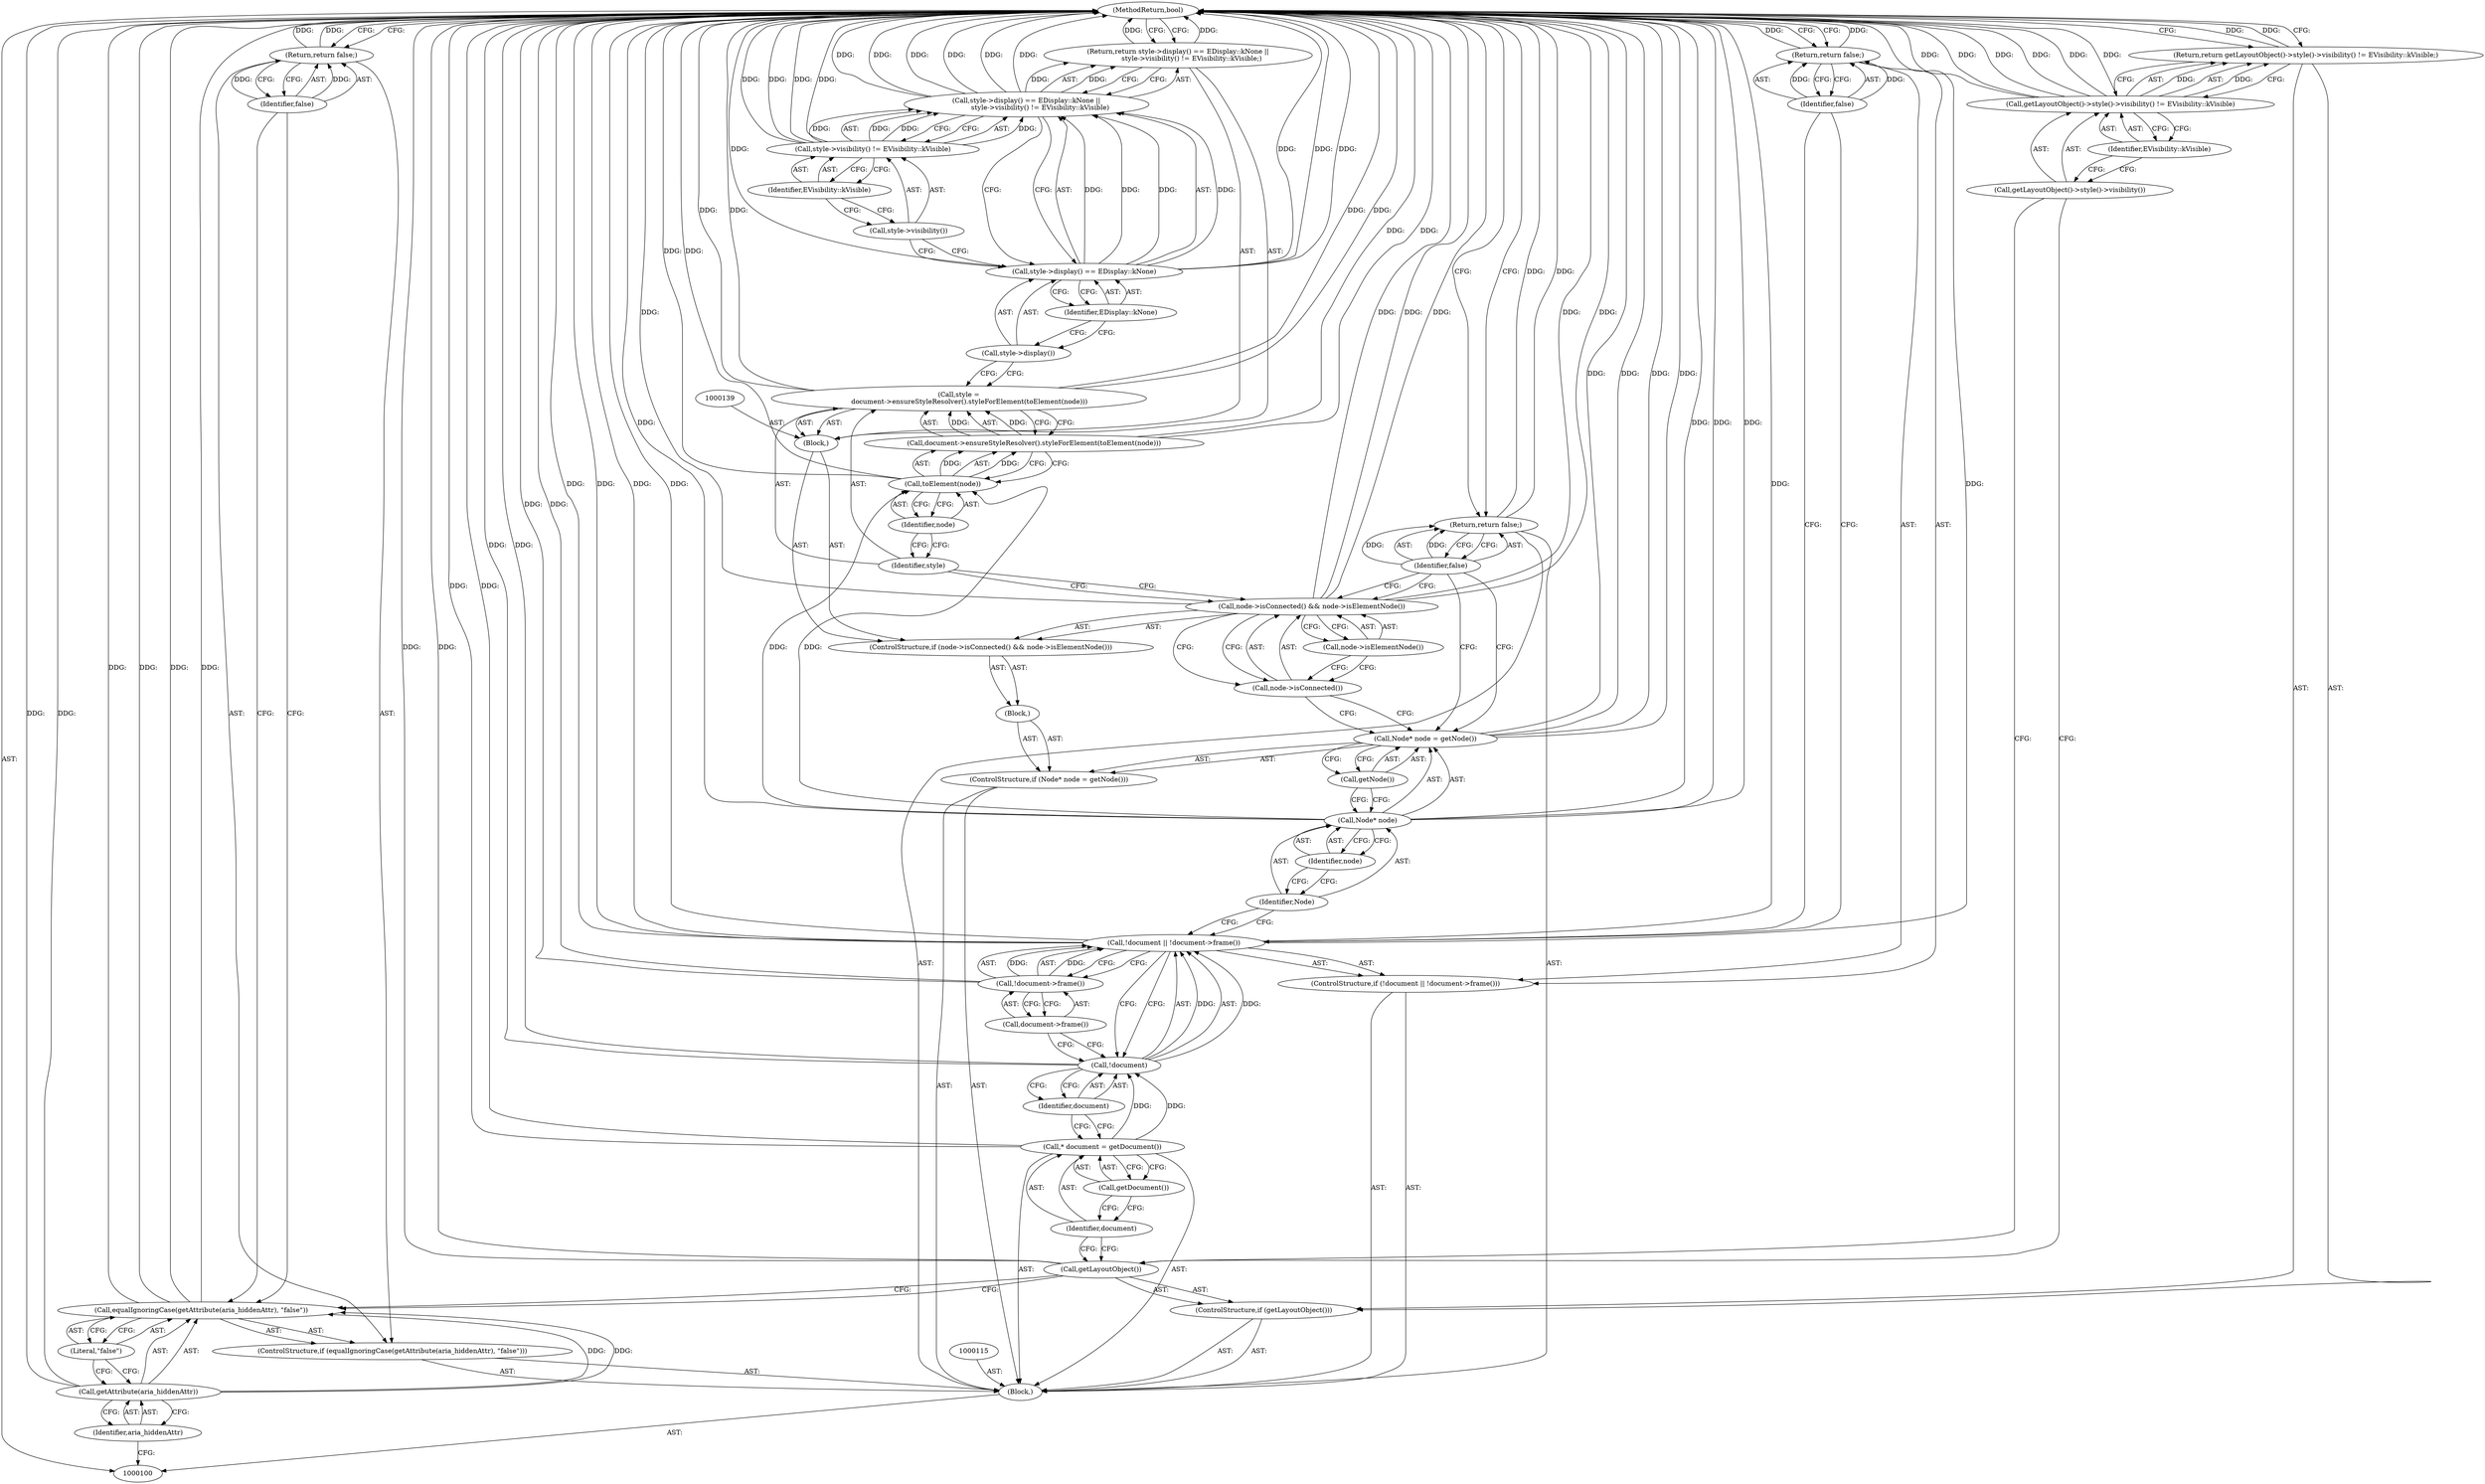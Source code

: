 digraph "1_Chrome_d27468a832d5316884bd02f459cbf493697fd7e1_24" {
"1000155" [label="(MethodReturn,bool)"];
"1000101" [label="(Block,)"];
"1000126" [label="(Identifier,false)"];
"1000125" [label="(Return,return false;)"];
"1000131" [label="(Identifier,node)"];
"1000132" [label="(Call,getNode())"];
"1000127" [label="(ControlStructure,if (Node* node = getNode()))"];
"1000133" [label="(Block,)"];
"1000128" [label="(Call,Node* node = getNode())"];
"1000129" [label="(Call,Node* node)"];
"1000130" [label="(Identifier,Node)"];
"1000137" [label="(Call,node->isElementNode())"];
"1000134" [label="(ControlStructure,if (node->isConnected() && node->isElementNode()))"];
"1000135" [label="(Call,node->isConnected() && node->isElementNode())"];
"1000136" [label="(Call,node->isConnected())"];
"1000140" [label="(Call,style =\n          document->ensureStyleResolver().styleForElement(toElement(node)))"];
"1000141" [label="(Identifier,style)"];
"1000138" [label="(Block,)"];
"1000142" [label="(Call,document->ensureStyleResolver().styleForElement(toElement(node)))"];
"1000143" [label="(Call,toElement(node))"];
"1000144" [label="(Identifier,node)"];
"1000146" [label="(Call,style->display() == EDisplay::kNone ||\n             style->visibility() != EVisibility::kVisible)"];
"1000147" [label="(Call,style->display() == EDisplay::kNone)"];
"1000148" [label="(Call,style->display())"];
"1000149" [label="(Identifier,EDisplay::kNone)"];
"1000145" [label="(Return,return style->display() == EDisplay::kNone ||\n             style->visibility() != EVisibility::kVisible;)"];
"1000150" [label="(Call,style->visibility() != EVisibility::kVisible)"];
"1000151" [label="(Call,style->visibility())"];
"1000152" [label="(Identifier,EVisibility::kVisible)"];
"1000153" [label="(Return,return false;)"];
"1000154" [label="(Identifier,false)"];
"1000102" [label="(ControlStructure,if (equalIgnoringCase(getAttribute(aria_hiddenAttr), \"false\")))"];
"1000104" [label="(Call,getAttribute(aria_hiddenAttr))"];
"1000105" [label="(Identifier,aria_hiddenAttr)"];
"1000106" [label="(Literal,\"false\")"];
"1000103" [label="(Call,equalIgnoringCase(getAttribute(aria_hiddenAttr), \"false\"))"];
"1000108" [label="(Identifier,false)"];
"1000107" [label="(Return,return false;)"];
"1000109" [label="(ControlStructure,if (getLayoutObject()))"];
"1000110" [label="(Call,getLayoutObject())"];
"1000112" [label="(Call,getLayoutObject()->style()->visibility() != EVisibility::kVisible)"];
"1000113" [label="(Call,getLayoutObject()->style()->visibility())"];
"1000111" [label="(Return,return getLayoutObject()->style()->visibility() != EVisibility::kVisible;)"];
"1000114" [label="(Identifier,EVisibility::kVisible)"];
"1000116" [label="(Call,* document = getDocument())"];
"1000117" [label="(Identifier,document)"];
"1000118" [label="(Call,getDocument())"];
"1000123" [label="(Call,!document->frame())"];
"1000119" [label="(ControlStructure,if (!document || !document->frame()))"];
"1000124" [label="(Call,document->frame())"];
"1000120" [label="(Call,!document || !document->frame())"];
"1000121" [label="(Call,!document)"];
"1000122" [label="(Identifier,document)"];
"1000155" -> "1000100"  [label="AST: "];
"1000155" -> "1000107"  [label="CFG: "];
"1000155" -> "1000111"  [label="CFG: "];
"1000155" -> "1000125"  [label="CFG: "];
"1000155" -> "1000145"  [label="CFG: "];
"1000155" -> "1000153"  [label="CFG: "];
"1000145" -> "1000155"  [label="DDG: "];
"1000153" -> "1000155"  [label="DDG: "];
"1000111" -> "1000155"  [label="DDG: "];
"1000125" -> "1000155"  [label="DDG: "];
"1000129" -> "1000155"  [label="DDG: "];
"1000129" -> "1000155"  [label="DDG: "];
"1000140" -> "1000155"  [label="DDG: "];
"1000140" -> "1000155"  [label="DDG: "];
"1000150" -> "1000155"  [label="DDG: "];
"1000150" -> "1000155"  [label="DDG: "];
"1000103" -> "1000155"  [label="DDG: "];
"1000103" -> "1000155"  [label="DDG: "];
"1000104" -> "1000155"  [label="DDG: "];
"1000112" -> "1000155"  [label="DDG: "];
"1000112" -> "1000155"  [label="DDG: "];
"1000112" -> "1000155"  [label="DDG: "];
"1000120" -> "1000155"  [label="DDG: "];
"1000120" -> "1000155"  [label="DDG: "];
"1000120" -> "1000155"  [label="DDG: "];
"1000116" -> "1000155"  [label="DDG: "];
"1000146" -> "1000155"  [label="DDG: "];
"1000146" -> "1000155"  [label="DDG: "];
"1000146" -> "1000155"  [label="DDG: "];
"1000135" -> "1000155"  [label="DDG: "];
"1000135" -> "1000155"  [label="DDG: "];
"1000135" -> "1000155"  [label="DDG: "];
"1000128" -> "1000155"  [label="DDG: "];
"1000128" -> "1000155"  [label="DDG: "];
"1000143" -> "1000155"  [label="DDG: "];
"1000147" -> "1000155"  [label="DDG: "];
"1000147" -> "1000155"  [label="DDG: "];
"1000110" -> "1000155"  [label="DDG: "];
"1000142" -> "1000155"  [label="DDG: "];
"1000121" -> "1000155"  [label="DDG: "];
"1000123" -> "1000155"  [label="DDG: "];
"1000107" -> "1000155"  [label="DDG: "];
"1000101" -> "1000100"  [label="AST: "];
"1000102" -> "1000101"  [label="AST: "];
"1000109" -> "1000101"  [label="AST: "];
"1000115" -> "1000101"  [label="AST: "];
"1000116" -> "1000101"  [label="AST: "];
"1000119" -> "1000101"  [label="AST: "];
"1000127" -> "1000101"  [label="AST: "];
"1000153" -> "1000101"  [label="AST: "];
"1000126" -> "1000125"  [label="AST: "];
"1000126" -> "1000120"  [label="CFG: "];
"1000125" -> "1000126"  [label="CFG: "];
"1000126" -> "1000125"  [label="DDG: "];
"1000125" -> "1000119"  [label="AST: "];
"1000125" -> "1000126"  [label="CFG: "];
"1000126" -> "1000125"  [label="AST: "];
"1000155" -> "1000125"  [label="CFG: "];
"1000125" -> "1000155"  [label="DDG: "];
"1000126" -> "1000125"  [label="DDG: "];
"1000131" -> "1000129"  [label="AST: "];
"1000131" -> "1000130"  [label="CFG: "];
"1000129" -> "1000131"  [label="CFG: "];
"1000132" -> "1000128"  [label="AST: "];
"1000132" -> "1000129"  [label="CFG: "];
"1000128" -> "1000132"  [label="CFG: "];
"1000127" -> "1000101"  [label="AST: "];
"1000128" -> "1000127"  [label="AST: "];
"1000133" -> "1000127"  [label="AST: "];
"1000133" -> "1000127"  [label="AST: "];
"1000134" -> "1000133"  [label="AST: "];
"1000128" -> "1000127"  [label="AST: "];
"1000128" -> "1000132"  [label="CFG: "];
"1000129" -> "1000128"  [label="AST: "];
"1000132" -> "1000128"  [label="AST: "];
"1000136" -> "1000128"  [label="CFG: "];
"1000154" -> "1000128"  [label="CFG: "];
"1000128" -> "1000155"  [label="DDG: "];
"1000128" -> "1000155"  [label="DDG: "];
"1000129" -> "1000128"  [label="AST: "];
"1000129" -> "1000131"  [label="CFG: "];
"1000130" -> "1000129"  [label="AST: "];
"1000131" -> "1000129"  [label="AST: "];
"1000132" -> "1000129"  [label="CFG: "];
"1000129" -> "1000155"  [label="DDG: "];
"1000129" -> "1000155"  [label="DDG: "];
"1000129" -> "1000143"  [label="DDG: "];
"1000130" -> "1000129"  [label="AST: "];
"1000130" -> "1000120"  [label="CFG: "];
"1000131" -> "1000130"  [label="CFG: "];
"1000137" -> "1000135"  [label="AST: "];
"1000137" -> "1000136"  [label="CFG: "];
"1000135" -> "1000137"  [label="CFG: "];
"1000134" -> "1000133"  [label="AST: "];
"1000135" -> "1000134"  [label="AST: "];
"1000138" -> "1000134"  [label="AST: "];
"1000135" -> "1000134"  [label="AST: "];
"1000135" -> "1000136"  [label="CFG: "];
"1000135" -> "1000137"  [label="CFG: "];
"1000136" -> "1000135"  [label="AST: "];
"1000137" -> "1000135"  [label="AST: "];
"1000141" -> "1000135"  [label="CFG: "];
"1000154" -> "1000135"  [label="CFG: "];
"1000135" -> "1000155"  [label="DDG: "];
"1000135" -> "1000155"  [label="DDG: "];
"1000135" -> "1000155"  [label="DDG: "];
"1000136" -> "1000135"  [label="AST: "];
"1000136" -> "1000128"  [label="CFG: "];
"1000137" -> "1000136"  [label="CFG: "];
"1000135" -> "1000136"  [label="CFG: "];
"1000140" -> "1000138"  [label="AST: "];
"1000140" -> "1000142"  [label="CFG: "];
"1000141" -> "1000140"  [label="AST: "];
"1000142" -> "1000140"  [label="AST: "];
"1000148" -> "1000140"  [label="CFG: "];
"1000140" -> "1000155"  [label="DDG: "];
"1000140" -> "1000155"  [label="DDG: "];
"1000142" -> "1000140"  [label="DDG: "];
"1000141" -> "1000140"  [label="AST: "];
"1000141" -> "1000135"  [label="CFG: "];
"1000144" -> "1000141"  [label="CFG: "];
"1000138" -> "1000134"  [label="AST: "];
"1000139" -> "1000138"  [label="AST: "];
"1000140" -> "1000138"  [label="AST: "];
"1000145" -> "1000138"  [label="AST: "];
"1000142" -> "1000140"  [label="AST: "];
"1000142" -> "1000143"  [label="CFG: "];
"1000143" -> "1000142"  [label="AST: "];
"1000140" -> "1000142"  [label="CFG: "];
"1000142" -> "1000155"  [label="DDG: "];
"1000142" -> "1000140"  [label="DDG: "];
"1000143" -> "1000142"  [label="DDG: "];
"1000143" -> "1000142"  [label="AST: "];
"1000143" -> "1000144"  [label="CFG: "];
"1000144" -> "1000143"  [label="AST: "];
"1000142" -> "1000143"  [label="CFG: "];
"1000143" -> "1000155"  [label="DDG: "];
"1000143" -> "1000142"  [label="DDG: "];
"1000129" -> "1000143"  [label="DDG: "];
"1000144" -> "1000143"  [label="AST: "];
"1000144" -> "1000141"  [label="CFG: "];
"1000143" -> "1000144"  [label="CFG: "];
"1000146" -> "1000145"  [label="AST: "];
"1000146" -> "1000147"  [label="CFG: "];
"1000146" -> "1000150"  [label="CFG: "];
"1000147" -> "1000146"  [label="AST: "];
"1000150" -> "1000146"  [label="AST: "];
"1000145" -> "1000146"  [label="CFG: "];
"1000146" -> "1000155"  [label="DDG: "];
"1000146" -> "1000155"  [label="DDG: "];
"1000146" -> "1000155"  [label="DDG: "];
"1000146" -> "1000145"  [label="DDG: "];
"1000147" -> "1000146"  [label="DDG: "];
"1000147" -> "1000146"  [label="DDG: "];
"1000150" -> "1000146"  [label="DDG: "];
"1000150" -> "1000146"  [label="DDG: "];
"1000147" -> "1000146"  [label="AST: "];
"1000147" -> "1000149"  [label="CFG: "];
"1000148" -> "1000147"  [label="AST: "];
"1000149" -> "1000147"  [label="AST: "];
"1000151" -> "1000147"  [label="CFG: "];
"1000146" -> "1000147"  [label="CFG: "];
"1000147" -> "1000155"  [label="DDG: "];
"1000147" -> "1000155"  [label="DDG: "];
"1000147" -> "1000146"  [label="DDG: "];
"1000147" -> "1000146"  [label="DDG: "];
"1000148" -> "1000147"  [label="AST: "];
"1000148" -> "1000140"  [label="CFG: "];
"1000149" -> "1000148"  [label="CFG: "];
"1000149" -> "1000147"  [label="AST: "];
"1000149" -> "1000148"  [label="CFG: "];
"1000147" -> "1000149"  [label="CFG: "];
"1000145" -> "1000138"  [label="AST: "];
"1000145" -> "1000146"  [label="CFG: "];
"1000146" -> "1000145"  [label="AST: "];
"1000155" -> "1000145"  [label="CFG: "];
"1000145" -> "1000155"  [label="DDG: "];
"1000146" -> "1000145"  [label="DDG: "];
"1000150" -> "1000146"  [label="AST: "];
"1000150" -> "1000152"  [label="CFG: "];
"1000151" -> "1000150"  [label="AST: "];
"1000152" -> "1000150"  [label="AST: "];
"1000146" -> "1000150"  [label="CFG: "];
"1000150" -> "1000155"  [label="DDG: "];
"1000150" -> "1000155"  [label="DDG: "];
"1000150" -> "1000146"  [label="DDG: "];
"1000150" -> "1000146"  [label="DDG: "];
"1000151" -> "1000150"  [label="AST: "];
"1000151" -> "1000147"  [label="CFG: "];
"1000152" -> "1000151"  [label="CFG: "];
"1000152" -> "1000150"  [label="AST: "];
"1000152" -> "1000151"  [label="CFG: "];
"1000150" -> "1000152"  [label="CFG: "];
"1000153" -> "1000101"  [label="AST: "];
"1000153" -> "1000154"  [label="CFG: "];
"1000154" -> "1000153"  [label="AST: "];
"1000155" -> "1000153"  [label="CFG: "];
"1000153" -> "1000155"  [label="DDG: "];
"1000154" -> "1000153"  [label="DDG: "];
"1000154" -> "1000153"  [label="AST: "];
"1000154" -> "1000135"  [label="CFG: "];
"1000154" -> "1000128"  [label="CFG: "];
"1000153" -> "1000154"  [label="CFG: "];
"1000154" -> "1000153"  [label="DDG: "];
"1000102" -> "1000101"  [label="AST: "];
"1000103" -> "1000102"  [label="AST: "];
"1000107" -> "1000102"  [label="AST: "];
"1000104" -> "1000103"  [label="AST: "];
"1000104" -> "1000105"  [label="CFG: "];
"1000105" -> "1000104"  [label="AST: "];
"1000106" -> "1000104"  [label="CFG: "];
"1000104" -> "1000155"  [label="DDG: "];
"1000104" -> "1000103"  [label="DDG: "];
"1000105" -> "1000104"  [label="AST: "];
"1000105" -> "1000100"  [label="CFG: "];
"1000104" -> "1000105"  [label="CFG: "];
"1000106" -> "1000103"  [label="AST: "];
"1000106" -> "1000104"  [label="CFG: "];
"1000103" -> "1000106"  [label="CFG: "];
"1000103" -> "1000102"  [label="AST: "];
"1000103" -> "1000106"  [label="CFG: "];
"1000104" -> "1000103"  [label="AST: "];
"1000106" -> "1000103"  [label="AST: "];
"1000108" -> "1000103"  [label="CFG: "];
"1000110" -> "1000103"  [label="CFG: "];
"1000103" -> "1000155"  [label="DDG: "];
"1000103" -> "1000155"  [label="DDG: "];
"1000104" -> "1000103"  [label="DDG: "];
"1000108" -> "1000107"  [label="AST: "];
"1000108" -> "1000103"  [label="CFG: "];
"1000107" -> "1000108"  [label="CFG: "];
"1000108" -> "1000107"  [label="DDG: "];
"1000107" -> "1000102"  [label="AST: "];
"1000107" -> "1000108"  [label="CFG: "];
"1000108" -> "1000107"  [label="AST: "];
"1000155" -> "1000107"  [label="CFG: "];
"1000107" -> "1000155"  [label="DDG: "];
"1000108" -> "1000107"  [label="DDG: "];
"1000109" -> "1000101"  [label="AST: "];
"1000110" -> "1000109"  [label="AST: "];
"1000111" -> "1000109"  [label="AST: "];
"1000110" -> "1000109"  [label="AST: "];
"1000110" -> "1000103"  [label="CFG: "];
"1000113" -> "1000110"  [label="CFG: "];
"1000117" -> "1000110"  [label="CFG: "];
"1000110" -> "1000155"  [label="DDG: "];
"1000112" -> "1000111"  [label="AST: "];
"1000112" -> "1000114"  [label="CFG: "];
"1000113" -> "1000112"  [label="AST: "];
"1000114" -> "1000112"  [label="AST: "];
"1000111" -> "1000112"  [label="CFG: "];
"1000112" -> "1000155"  [label="DDG: "];
"1000112" -> "1000155"  [label="DDG: "];
"1000112" -> "1000155"  [label="DDG: "];
"1000112" -> "1000111"  [label="DDG: "];
"1000113" -> "1000112"  [label="AST: "];
"1000113" -> "1000110"  [label="CFG: "];
"1000114" -> "1000113"  [label="CFG: "];
"1000111" -> "1000109"  [label="AST: "];
"1000111" -> "1000112"  [label="CFG: "];
"1000112" -> "1000111"  [label="AST: "];
"1000155" -> "1000111"  [label="CFG: "];
"1000111" -> "1000155"  [label="DDG: "];
"1000112" -> "1000111"  [label="DDG: "];
"1000114" -> "1000112"  [label="AST: "];
"1000114" -> "1000113"  [label="CFG: "];
"1000112" -> "1000114"  [label="CFG: "];
"1000116" -> "1000101"  [label="AST: "];
"1000116" -> "1000118"  [label="CFG: "];
"1000117" -> "1000116"  [label="AST: "];
"1000118" -> "1000116"  [label="AST: "];
"1000122" -> "1000116"  [label="CFG: "];
"1000116" -> "1000155"  [label="DDG: "];
"1000116" -> "1000121"  [label="DDG: "];
"1000117" -> "1000116"  [label="AST: "];
"1000117" -> "1000110"  [label="CFG: "];
"1000118" -> "1000117"  [label="CFG: "];
"1000118" -> "1000116"  [label="AST: "];
"1000118" -> "1000117"  [label="CFG: "];
"1000116" -> "1000118"  [label="CFG: "];
"1000123" -> "1000120"  [label="AST: "];
"1000123" -> "1000124"  [label="CFG: "];
"1000124" -> "1000123"  [label="AST: "];
"1000120" -> "1000123"  [label="CFG: "];
"1000123" -> "1000155"  [label="DDG: "];
"1000123" -> "1000120"  [label="DDG: "];
"1000119" -> "1000101"  [label="AST: "];
"1000120" -> "1000119"  [label="AST: "];
"1000125" -> "1000119"  [label="AST: "];
"1000124" -> "1000123"  [label="AST: "];
"1000124" -> "1000121"  [label="CFG: "];
"1000123" -> "1000124"  [label="CFG: "];
"1000120" -> "1000119"  [label="AST: "];
"1000120" -> "1000121"  [label="CFG: "];
"1000120" -> "1000123"  [label="CFG: "];
"1000121" -> "1000120"  [label="AST: "];
"1000123" -> "1000120"  [label="AST: "];
"1000126" -> "1000120"  [label="CFG: "];
"1000130" -> "1000120"  [label="CFG: "];
"1000120" -> "1000155"  [label="DDG: "];
"1000120" -> "1000155"  [label="DDG: "];
"1000120" -> "1000155"  [label="DDG: "];
"1000121" -> "1000120"  [label="DDG: "];
"1000123" -> "1000120"  [label="DDG: "];
"1000121" -> "1000120"  [label="AST: "];
"1000121" -> "1000122"  [label="CFG: "];
"1000122" -> "1000121"  [label="AST: "];
"1000124" -> "1000121"  [label="CFG: "];
"1000120" -> "1000121"  [label="CFG: "];
"1000121" -> "1000155"  [label="DDG: "];
"1000121" -> "1000120"  [label="DDG: "];
"1000116" -> "1000121"  [label="DDG: "];
"1000122" -> "1000121"  [label="AST: "];
"1000122" -> "1000116"  [label="CFG: "];
"1000121" -> "1000122"  [label="CFG: "];
}
